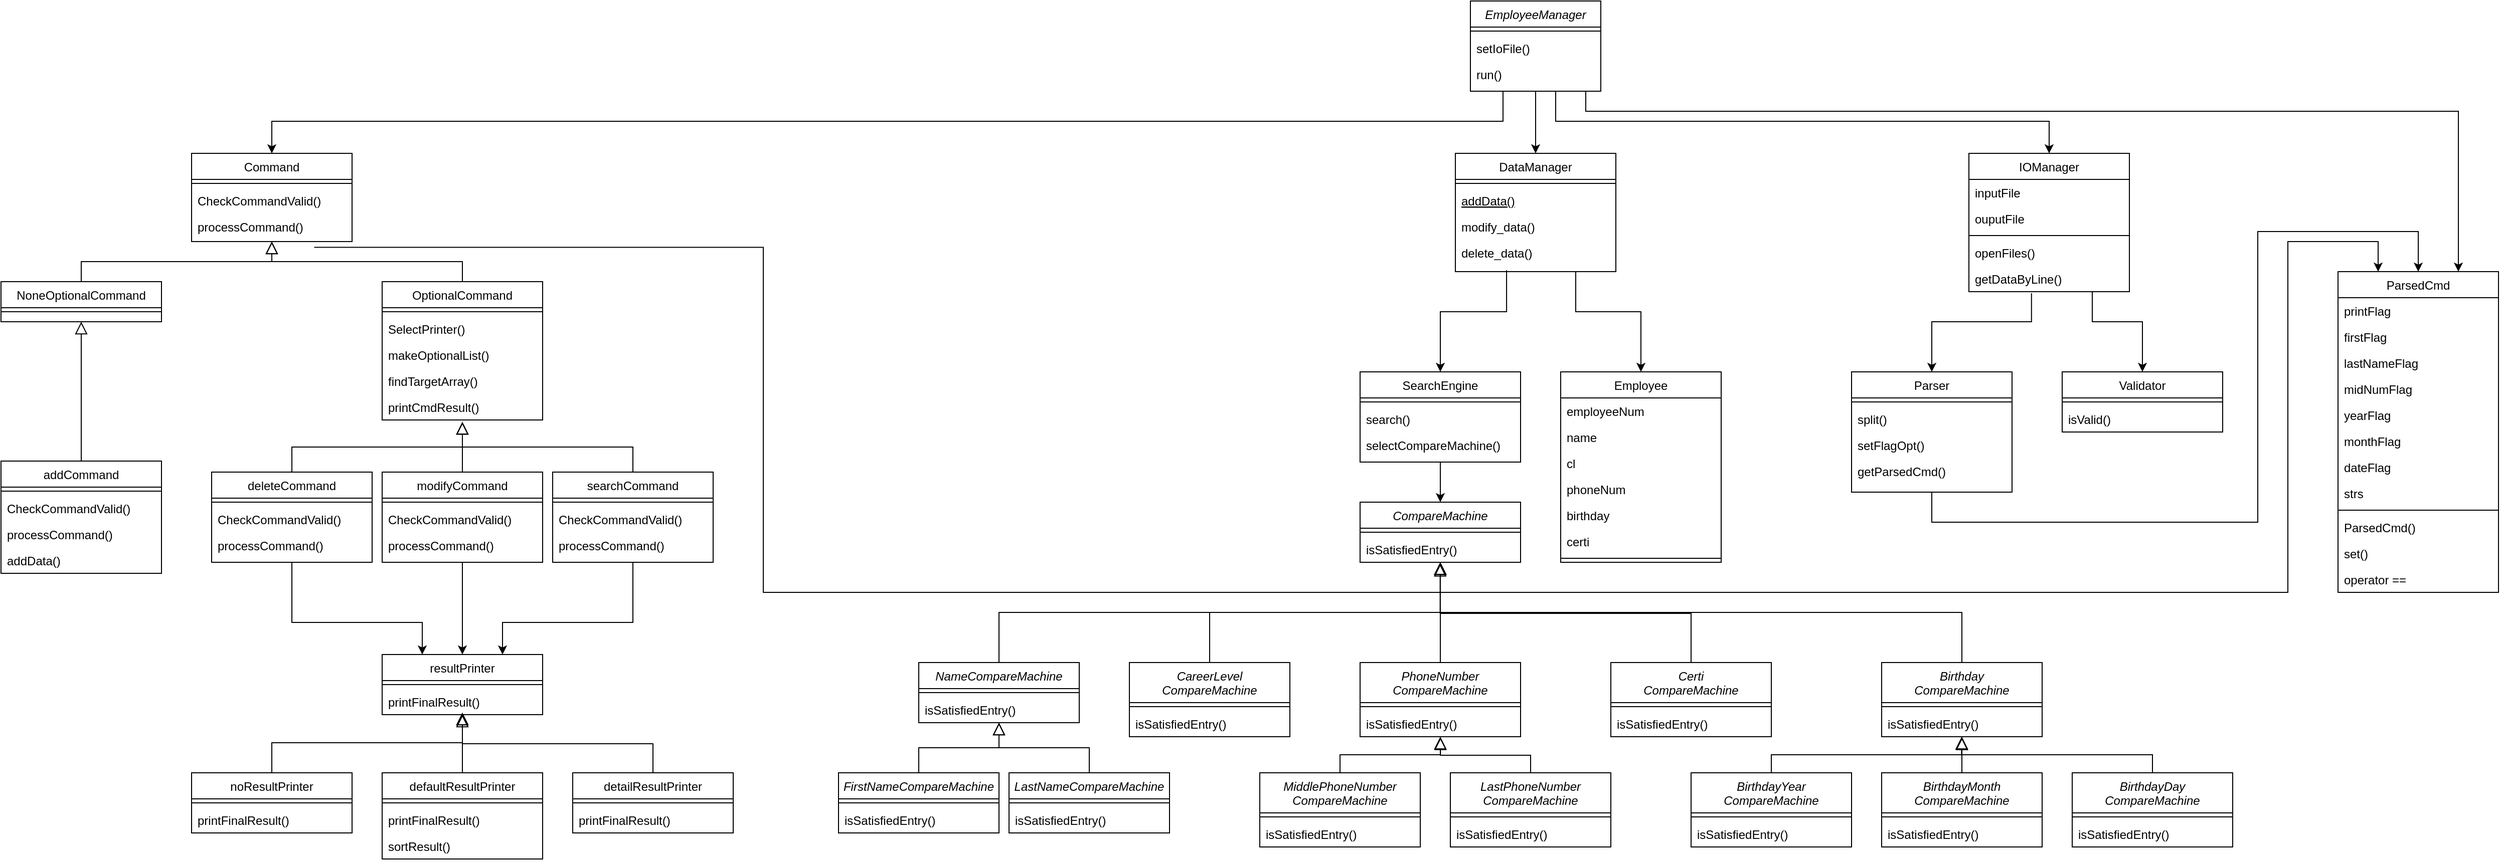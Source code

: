 <mxfile version="17.4.0" type="github">
  <diagram id="C5RBs43oDa-KdzZeNtuy" name="Page-1">
    <mxGraphModel dx="4507" dy="2742" grid="1" gridSize="10" guides="1" tooltips="1" connect="1" arrows="1" fold="1" page="1" pageScale="1" pageWidth="827" pageHeight="1169" math="0" shadow="0">
      <root>
        <mxCell id="WIyWlLk6GJQsqaUBKTNV-0" />
        <mxCell id="WIyWlLk6GJQsqaUBKTNV-1" parent="WIyWlLk6GJQsqaUBKTNV-0" />
        <mxCell id="zkfFHV4jXpPFQw0GAbJ--0" value="EmployeeManager" style="swimlane;fontStyle=2;align=center;verticalAlign=top;childLayout=stackLayout;horizontal=1;startSize=26;horizontalStack=0;resizeParent=1;resizeLast=0;collapsible=1;marginBottom=0;rounded=0;shadow=0;strokeWidth=1;" parent="WIyWlLk6GJQsqaUBKTNV-1" vertex="1">
          <mxGeometry x="255" y="-210" width="130" height="90" as="geometry">
            <mxRectangle x="230" y="140" width="160" height="26" as="alternateBounds" />
          </mxGeometry>
        </mxCell>
        <mxCell id="zkfFHV4jXpPFQw0GAbJ--4" value="" style="line;html=1;strokeWidth=1;align=left;verticalAlign=middle;spacingTop=-1;spacingLeft=3;spacingRight=3;rotatable=0;labelPosition=right;points=[];portConstraint=eastwest;" parent="zkfFHV4jXpPFQw0GAbJ--0" vertex="1">
          <mxGeometry y="26" width="130" height="8" as="geometry" />
        </mxCell>
        <mxCell id="zkfFHV4jXpPFQw0GAbJ--5" value="setIoFile()" style="text;align=left;verticalAlign=top;spacingLeft=4;spacingRight=4;overflow=hidden;rotatable=0;points=[[0,0.5],[1,0.5]];portConstraint=eastwest;" parent="zkfFHV4jXpPFQw0GAbJ--0" vertex="1">
          <mxGeometry y="34" width="130" height="26" as="geometry" />
        </mxCell>
        <mxCell id="3yXJA0AE29DVSf2g3AmS-8" value="run()" style="text;align=left;verticalAlign=top;spacingLeft=4;spacingRight=4;overflow=hidden;rotatable=0;points=[[0,0.5],[1,0.5]];portConstraint=eastwest;" parent="zkfFHV4jXpPFQw0GAbJ--0" vertex="1">
          <mxGeometry y="60" width="130" height="26" as="geometry" />
        </mxCell>
        <mxCell id="zkfFHV4jXpPFQw0GAbJ--6" value="Command" style="swimlane;fontStyle=0;align=center;verticalAlign=top;childLayout=stackLayout;horizontal=1;startSize=26;horizontalStack=0;resizeParent=1;resizeLast=0;collapsible=1;marginBottom=0;rounded=0;shadow=0;strokeWidth=1;" parent="WIyWlLk6GJQsqaUBKTNV-1" vertex="1">
          <mxGeometry x="-1020" y="-58" width="160" height="88" as="geometry">
            <mxRectangle x="130" y="380" width="160" height="26" as="alternateBounds" />
          </mxGeometry>
        </mxCell>
        <mxCell id="zkfFHV4jXpPFQw0GAbJ--9" value="" style="line;html=1;strokeWidth=1;align=left;verticalAlign=middle;spacingTop=-1;spacingLeft=3;spacingRight=3;rotatable=0;labelPosition=right;points=[];portConstraint=eastwest;" parent="zkfFHV4jXpPFQw0GAbJ--6" vertex="1">
          <mxGeometry y="26" width="160" height="8" as="geometry" />
        </mxCell>
        <mxCell id="zkfFHV4jXpPFQw0GAbJ--10" value="CheckCommandValid()" style="text;align=left;verticalAlign=top;spacingLeft=4;spacingRight=4;overflow=hidden;rotatable=0;points=[[0,0.5],[1,0.5]];portConstraint=eastwest;fontStyle=0" parent="zkfFHV4jXpPFQw0GAbJ--6" vertex="1">
          <mxGeometry y="34" width="160" height="26" as="geometry" />
        </mxCell>
        <mxCell id="zkfFHV4jXpPFQw0GAbJ--11" value="processCommand()" style="text;align=left;verticalAlign=top;spacingLeft=4;spacingRight=4;overflow=hidden;rotatable=0;points=[[0,0.5],[1,0.5]];portConstraint=eastwest;" parent="zkfFHV4jXpPFQw0GAbJ--6" vertex="1">
          <mxGeometry y="60" width="160" height="26" as="geometry" />
        </mxCell>
        <mxCell id="PLGEeOK_GL-T7CZXB95h-0" value="IOManager" style="swimlane;fontStyle=0;align=center;verticalAlign=top;childLayout=stackLayout;horizontal=1;startSize=26;horizontalStack=0;resizeParent=1;resizeLast=0;collapsible=1;marginBottom=0;rounded=0;shadow=0;strokeWidth=1;" parent="WIyWlLk6GJQsqaUBKTNV-1" vertex="1">
          <mxGeometry x="752" y="-58" width="160" height="138" as="geometry">
            <mxRectangle x="130" y="380" width="160" height="26" as="alternateBounds" />
          </mxGeometry>
        </mxCell>
        <mxCell id="PLGEeOK_GL-T7CZXB95h-1" value="inputFile" style="text;align=left;verticalAlign=top;spacingLeft=4;spacingRight=4;overflow=hidden;rotatable=0;points=[[0,0.5],[1,0.5]];portConstraint=eastwest;" parent="PLGEeOK_GL-T7CZXB95h-0" vertex="1">
          <mxGeometry y="26" width="160" height="26" as="geometry" />
        </mxCell>
        <mxCell id="PLGEeOK_GL-T7CZXB95h-2" value="ouputFile" style="text;align=left;verticalAlign=top;spacingLeft=4;spacingRight=4;overflow=hidden;rotatable=0;points=[[0,0.5],[1,0.5]];portConstraint=eastwest;rounded=0;shadow=0;html=0;" parent="PLGEeOK_GL-T7CZXB95h-0" vertex="1">
          <mxGeometry y="52" width="160" height="26" as="geometry" />
        </mxCell>
        <mxCell id="PLGEeOK_GL-T7CZXB95h-3" value="" style="line;html=1;strokeWidth=1;align=left;verticalAlign=middle;spacingTop=-1;spacingLeft=3;spacingRight=3;rotatable=0;labelPosition=right;points=[];portConstraint=eastwest;" parent="PLGEeOK_GL-T7CZXB95h-0" vertex="1">
          <mxGeometry y="78" width="160" height="8" as="geometry" />
        </mxCell>
        <mxCell id="PLGEeOK_GL-T7CZXB95h-4" value="openFiles()" style="text;align=left;verticalAlign=top;spacingLeft=4;spacingRight=4;overflow=hidden;rotatable=0;points=[[0,0.5],[1,0.5]];portConstraint=eastwest;fontStyle=0" parent="PLGEeOK_GL-T7CZXB95h-0" vertex="1">
          <mxGeometry y="86" width="160" height="26" as="geometry" />
        </mxCell>
        <mxCell id="PLGEeOK_GL-T7CZXB95h-5" value="getDataByLine()" style="text;align=left;verticalAlign=top;spacingLeft=4;spacingRight=4;overflow=hidden;rotatable=0;points=[[0,0.5],[1,0.5]];portConstraint=eastwest;" parent="PLGEeOK_GL-T7CZXB95h-0" vertex="1">
          <mxGeometry y="112" width="160" height="26" as="geometry" />
        </mxCell>
        <mxCell id="PLGEeOK_GL-T7CZXB95h-6" value="DataManager" style="swimlane;fontStyle=0;align=center;verticalAlign=top;childLayout=stackLayout;horizontal=1;startSize=26;horizontalStack=0;resizeParent=1;resizeLast=0;collapsible=1;marginBottom=0;rounded=0;shadow=0;strokeWidth=1;" parent="WIyWlLk6GJQsqaUBKTNV-1" vertex="1">
          <mxGeometry x="240" y="-58" width="160" height="118" as="geometry">
            <mxRectangle x="130" y="380" width="160" height="26" as="alternateBounds" />
          </mxGeometry>
        </mxCell>
        <mxCell id="PLGEeOK_GL-T7CZXB95h-9" value="" style="line;html=1;strokeWidth=1;align=left;verticalAlign=middle;spacingTop=-1;spacingLeft=3;spacingRight=3;rotatable=0;labelPosition=right;points=[];portConstraint=eastwest;" parent="PLGEeOK_GL-T7CZXB95h-6" vertex="1">
          <mxGeometry y="26" width="160" height="8" as="geometry" />
        </mxCell>
        <mxCell id="PLGEeOK_GL-T7CZXB95h-10" value="addData()" style="text;align=left;verticalAlign=top;spacingLeft=4;spacingRight=4;overflow=hidden;rotatable=0;points=[[0,0.5],[1,0.5]];portConstraint=eastwest;fontStyle=4" parent="PLGEeOK_GL-T7CZXB95h-6" vertex="1">
          <mxGeometry y="34" width="160" height="26" as="geometry" />
        </mxCell>
        <mxCell id="PLGEeOK_GL-T7CZXB95h-11" value="modify_data()" style="text;align=left;verticalAlign=top;spacingLeft=4;spacingRight=4;overflow=hidden;rotatable=0;points=[[0,0.5],[1,0.5]];portConstraint=eastwest;" parent="PLGEeOK_GL-T7CZXB95h-6" vertex="1">
          <mxGeometry y="60" width="160" height="26" as="geometry" />
        </mxCell>
        <mxCell id="PLGEeOK_GL-T7CZXB95h-89" value="delete_data()" style="text;align=left;verticalAlign=top;spacingLeft=4;spacingRight=4;overflow=hidden;rotatable=0;points=[[0,0.5],[1,0.5]];portConstraint=eastwest;" parent="PLGEeOK_GL-T7CZXB95h-6" vertex="1">
          <mxGeometry y="86" width="160" height="26" as="geometry" />
        </mxCell>
        <mxCell id="PLGEeOK_GL-T7CZXB95h-17" value="" style="endArrow=classic;endFill=1;shadow=0;strokeWidth=1;rounded=0;edgeStyle=elbowEdgeStyle;elbow=vertical;entryX=0.5;entryY=0;entryDx=0;entryDy=0;exitX=0.5;exitY=1;exitDx=0;exitDy=0;" parent="WIyWlLk6GJQsqaUBKTNV-1" source="zkfFHV4jXpPFQw0GAbJ--0" target="PLGEeOK_GL-T7CZXB95h-6" edge="1">
          <mxGeometry width="160" relative="1" as="geometry">
            <mxPoint x="325" y="-121" as="sourcePoint" />
            <mxPoint x="105" y="-48" as="targetPoint" />
            <Array as="points">
              <mxPoint x="310" y="-90" />
              <mxPoint x="335" y="-50" />
            </Array>
          </mxGeometry>
        </mxCell>
        <mxCell id="PLGEeOK_GL-T7CZXB95h-18" value="" style="endArrow=classic;endFill=1;shadow=0;strokeWidth=1;rounded=0;edgeStyle=elbowEdgeStyle;elbow=vertical;entryX=0.5;entryY=0;entryDx=0;entryDy=0;" parent="WIyWlLk6GJQsqaUBKTNV-1" target="PLGEeOK_GL-T7CZXB95h-0" edge="1">
          <mxGeometry width="160" relative="1" as="geometry">
            <mxPoint x="340" y="-120" as="sourcePoint" />
            <mxPoint x="105" y="-48" as="targetPoint" />
            <Array as="points">
              <mxPoint x="475" y="-90" />
              <mxPoint x="335" y="-50" />
            </Array>
          </mxGeometry>
        </mxCell>
        <mxCell id="PLGEeOK_GL-T7CZXB95h-19" value="SearchEngine" style="swimlane;fontStyle=0;align=center;verticalAlign=top;childLayout=stackLayout;horizontal=1;startSize=26;horizontalStack=0;resizeParent=1;resizeLast=0;collapsible=1;marginBottom=0;rounded=0;shadow=0;strokeWidth=1;" parent="WIyWlLk6GJQsqaUBKTNV-1" vertex="1">
          <mxGeometry x="145" y="160" width="160" height="90" as="geometry">
            <mxRectangle x="130" y="380" width="160" height="26" as="alternateBounds" />
          </mxGeometry>
        </mxCell>
        <mxCell id="PLGEeOK_GL-T7CZXB95h-22" value="" style="line;html=1;strokeWidth=1;align=left;verticalAlign=middle;spacingTop=-1;spacingLeft=3;spacingRight=3;rotatable=0;labelPosition=right;points=[];portConstraint=eastwest;" parent="PLGEeOK_GL-T7CZXB95h-19" vertex="1">
          <mxGeometry y="26" width="160" height="8" as="geometry" />
        </mxCell>
        <mxCell id="PLGEeOK_GL-T7CZXB95h-23" value="search()" style="text;align=left;verticalAlign=top;spacingLeft=4;spacingRight=4;overflow=hidden;rotatable=0;points=[[0,0.5],[1,0.5]];portConstraint=eastwest;fontStyle=0" parent="PLGEeOK_GL-T7CZXB95h-19" vertex="1">
          <mxGeometry y="34" width="160" height="26" as="geometry" />
        </mxCell>
        <mxCell id="PLGEeOK_GL-T7CZXB95h-24" value="selectCompareMachine()" style="text;align=left;verticalAlign=top;spacingLeft=4;spacingRight=4;overflow=hidden;rotatable=0;points=[[0,0.5],[1,0.5]];portConstraint=eastwest;" parent="PLGEeOK_GL-T7CZXB95h-19" vertex="1">
          <mxGeometry y="60" width="160" height="26" as="geometry" />
        </mxCell>
        <mxCell id="PLGEeOK_GL-T7CZXB95h-25" value="Employee" style="swimlane;fontStyle=0;align=center;verticalAlign=top;childLayout=stackLayout;horizontal=1;startSize=26;horizontalStack=0;resizeParent=1;resizeLast=0;collapsible=1;marginBottom=0;rounded=0;shadow=0;strokeWidth=1;" parent="WIyWlLk6GJQsqaUBKTNV-1" vertex="1">
          <mxGeometry x="345" y="160" width="160" height="190" as="geometry">
            <mxRectangle x="130" y="380" width="160" height="26" as="alternateBounds" />
          </mxGeometry>
        </mxCell>
        <mxCell id="PLGEeOK_GL-T7CZXB95h-26" value="employeeNum" style="text;align=left;verticalAlign=top;spacingLeft=4;spacingRight=4;overflow=hidden;rotatable=0;points=[[0,0.5],[1,0.5]];portConstraint=eastwest;" parent="PLGEeOK_GL-T7CZXB95h-25" vertex="1">
          <mxGeometry y="26" width="160" height="26" as="geometry" />
        </mxCell>
        <mxCell id="PLGEeOK_GL-T7CZXB95h-27" value="name" style="text;align=left;verticalAlign=top;spacingLeft=4;spacingRight=4;overflow=hidden;rotatable=0;points=[[0,0.5],[1,0.5]];portConstraint=eastwest;rounded=0;shadow=0;html=0;" parent="PLGEeOK_GL-T7CZXB95h-25" vertex="1">
          <mxGeometry y="52" width="160" height="26" as="geometry" />
        </mxCell>
        <mxCell id="PLGEeOK_GL-T7CZXB95h-145" value="cl" style="text;align=left;verticalAlign=top;spacingLeft=4;spacingRight=4;overflow=hidden;rotatable=0;points=[[0,0.5],[1,0.5]];portConstraint=eastwest;rounded=0;shadow=0;html=0;" parent="PLGEeOK_GL-T7CZXB95h-25" vertex="1">
          <mxGeometry y="78" width="160" height="26" as="geometry" />
        </mxCell>
        <mxCell id="PLGEeOK_GL-T7CZXB95h-146" value="phoneNum" style="text;align=left;verticalAlign=top;spacingLeft=4;spacingRight=4;overflow=hidden;rotatable=0;points=[[0,0.5],[1,0.5]];portConstraint=eastwest;rounded=0;shadow=0;html=0;" parent="PLGEeOK_GL-T7CZXB95h-25" vertex="1">
          <mxGeometry y="104" width="160" height="26" as="geometry" />
        </mxCell>
        <mxCell id="PLGEeOK_GL-T7CZXB95h-147" value="birthday" style="text;align=left;verticalAlign=top;spacingLeft=4;spacingRight=4;overflow=hidden;rotatable=0;points=[[0,0.5],[1,0.5]];portConstraint=eastwest;rounded=0;shadow=0;html=0;" parent="PLGEeOK_GL-T7CZXB95h-25" vertex="1">
          <mxGeometry y="130" width="160" height="26" as="geometry" />
        </mxCell>
        <mxCell id="PLGEeOK_GL-T7CZXB95h-148" value="certi" style="text;align=left;verticalAlign=top;spacingLeft=4;spacingRight=4;overflow=hidden;rotatable=0;points=[[0,0.5],[1,0.5]];portConstraint=eastwest;rounded=0;shadow=0;html=0;" parent="PLGEeOK_GL-T7CZXB95h-25" vertex="1">
          <mxGeometry y="156" width="160" height="26" as="geometry" />
        </mxCell>
        <mxCell id="PLGEeOK_GL-T7CZXB95h-28" value="" style="line;html=1;strokeWidth=1;align=left;verticalAlign=middle;spacingTop=-1;spacingLeft=3;spacingRight=3;rotatable=0;labelPosition=right;points=[];portConstraint=eastwest;" parent="PLGEeOK_GL-T7CZXB95h-25" vertex="1">
          <mxGeometry y="182" width="160" height="8" as="geometry" />
        </mxCell>
        <mxCell id="PLGEeOK_GL-T7CZXB95h-31" value="NoneOptionalCommand" style="swimlane;fontStyle=0;align=center;verticalAlign=top;childLayout=stackLayout;horizontal=1;startSize=26;horizontalStack=0;resizeParent=1;resizeLast=0;collapsible=1;marginBottom=0;rounded=0;shadow=0;strokeWidth=1;" parent="WIyWlLk6GJQsqaUBKTNV-1" vertex="1">
          <mxGeometry x="-1210" y="70" width="160" height="40" as="geometry">
            <mxRectangle x="130" y="380" width="160" height="26" as="alternateBounds" />
          </mxGeometry>
        </mxCell>
        <mxCell id="PLGEeOK_GL-T7CZXB95h-34" value="" style="line;html=1;strokeWidth=1;align=left;verticalAlign=middle;spacingTop=-1;spacingLeft=3;spacingRight=3;rotatable=0;labelPosition=right;points=[];portConstraint=eastwest;" parent="PLGEeOK_GL-T7CZXB95h-31" vertex="1">
          <mxGeometry y="26" width="160" height="8" as="geometry" />
        </mxCell>
        <mxCell id="PLGEeOK_GL-T7CZXB95h-37" value="OptionalCommand" style="swimlane;fontStyle=0;align=center;verticalAlign=top;childLayout=stackLayout;horizontal=1;startSize=26;horizontalStack=0;resizeParent=1;resizeLast=0;collapsible=1;marginBottom=0;rounded=0;shadow=0;strokeWidth=1;" parent="WIyWlLk6GJQsqaUBKTNV-1" vertex="1">
          <mxGeometry x="-830" y="70" width="160" height="138" as="geometry">
            <mxRectangle x="130" y="380" width="160" height="26" as="alternateBounds" />
          </mxGeometry>
        </mxCell>
        <mxCell id="PLGEeOK_GL-T7CZXB95h-40" value="" style="line;html=1;strokeWidth=1;align=left;verticalAlign=middle;spacingTop=-1;spacingLeft=3;spacingRight=3;rotatable=0;labelPosition=right;points=[];portConstraint=eastwest;" parent="PLGEeOK_GL-T7CZXB95h-37" vertex="1">
          <mxGeometry y="26" width="160" height="8" as="geometry" />
        </mxCell>
        <mxCell id="PLGEeOK_GL-T7CZXB95h-41" value="SelectPrinter()" style="text;align=left;verticalAlign=top;spacingLeft=4;spacingRight=4;overflow=hidden;rotatable=0;points=[[0,0.5],[1,0.5]];portConstraint=eastwest;fontStyle=0" parent="PLGEeOK_GL-T7CZXB95h-37" vertex="1">
          <mxGeometry y="34" width="160" height="26" as="geometry" />
        </mxCell>
        <mxCell id="PLGEeOK_GL-T7CZXB95h-42" value="makeOptionalList()" style="text;align=left;verticalAlign=top;spacingLeft=4;spacingRight=4;overflow=hidden;rotatable=0;points=[[0,0.5],[1,0.5]];portConstraint=eastwest;" parent="PLGEeOK_GL-T7CZXB95h-37" vertex="1">
          <mxGeometry y="60" width="160" height="26" as="geometry" />
        </mxCell>
        <mxCell id="PLGEeOK_GL-T7CZXB95h-45" value="findTargetArray()" style="text;align=left;verticalAlign=top;spacingLeft=4;spacingRight=4;overflow=hidden;rotatable=0;points=[[0,0.5],[1,0.5]];portConstraint=eastwest;" parent="PLGEeOK_GL-T7CZXB95h-37" vertex="1">
          <mxGeometry y="86" width="160" height="26" as="geometry" />
        </mxCell>
        <mxCell id="PLGEeOK_GL-T7CZXB95h-46" value="printCmdResult()" style="text;align=left;verticalAlign=top;spacingLeft=4;spacingRight=4;overflow=hidden;rotatable=0;points=[[0,0.5],[1,0.5]];portConstraint=eastwest;" parent="PLGEeOK_GL-T7CZXB95h-37" vertex="1">
          <mxGeometry y="112" width="160" height="26" as="geometry" />
        </mxCell>
        <mxCell id="PLGEeOK_GL-T7CZXB95h-47" value="" style="endArrow=block;endSize=10;endFill=0;shadow=0;strokeWidth=1;rounded=0;edgeStyle=elbowEdgeStyle;elbow=vertical;entryX=0.5;entryY=1;entryDx=0;entryDy=0;exitX=0.5;exitY=0;exitDx=0;exitDy=0;" parent="WIyWlLk6GJQsqaUBKTNV-1" source="PLGEeOK_GL-T7CZXB95h-31" target="zkfFHV4jXpPFQw0GAbJ--6" edge="1">
          <mxGeometry width="160" relative="1" as="geometry">
            <mxPoint x="-360" y="560" as="sourcePoint" />
            <mxPoint x="-340" y="350" as="targetPoint" />
          </mxGeometry>
        </mxCell>
        <mxCell id="PLGEeOK_GL-T7CZXB95h-48" value="" style="endArrow=block;endSize=10;endFill=0;shadow=0;strokeWidth=1;rounded=0;edgeStyle=elbowEdgeStyle;elbow=vertical;exitX=0.5;exitY=0;exitDx=0;exitDy=0;" parent="WIyWlLk6GJQsqaUBKTNV-1" source="PLGEeOK_GL-T7CZXB95h-37" edge="1">
          <mxGeometry width="160" relative="1" as="geometry">
            <mxPoint x="-1050" y="80" as="sourcePoint" />
            <mxPoint x="-940" y="30" as="targetPoint" />
          </mxGeometry>
        </mxCell>
        <mxCell id="PLGEeOK_GL-T7CZXB95h-55" value="addCommand" style="swimlane;fontStyle=0;align=center;verticalAlign=top;childLayout=stackLayout;horizontal=1;startSize=26;horizontalStack=0;resizeParent=1;resizeLast=0;collapsible=1;marginBottom=0;rounded=0;shadow=0;strokeWidth=1;" parent="WIyWlLk6GJQsqaUBKTNV-1" vertex="1">
          <mxGeometry x="-1210" y="249" width="160" height="112" as="geometry">
            <mxRectangle x="130" y="380" width="160" height="26" as="alternateBounds" />
          </mxGeometry>
        </mxCell>
        <mxCell id="PLGEeOK_GL-T7CZXB95h-58" value="" style="line;html=1;strokeWidth=1;align=left;verticalAlign=middle;spacingTop=-1;spacingLeft=3;spacingRight=3;rotatable=0;labelPosition=right;points=[];portConstraint=eastwest;" parent="PLGEeOK_GL-T7CZXB95h-55" vertex="1">
          <mxGeometry y="26" width="160" height="8" as="geometry" />
        </mxCell>
        <mxCell id="PLGEeOK_GL-T7CZXB95h-68" value="CheckCommandValid()" style="text;align=left;verticalAlign=top;spacingLeft=4;spacingRight=4;overflow=hidden;rotatable=0;points=[[0,0.5],[1,0.5]];portConstraint=eastwest;" parent="PLGEeOK_GL-T7CZXB95h-55" vertex="1">
          <mxGeometry y="34" width="160" height="26" as="geometry" />
        </mxCell>
        <mxCell id="PLGEeOK_GL-T7CZXB95h-69" value="processCommand()" style="text;align=left;verticalAlign=top;spacingLeft=4;spacingRight=4;overflow=hidden;rotatable=0;points=[[0,0.5],[1,0.5]];portConstraint=eastwest;" parent="PLGEeOK_GL-T7CZXB95h-55" vertex="1">
          <mxGeometry y="60" width="160" height="26" as="geometry" />
        </mxCell>
        <mxCell id="PLGEeOK_GL-T7CZXB95h-59" value="addData()" style="text;align=left;verticalAlign=top;spacingLeft=4;spacingRight=4;overflow=hidden;rotatable=0;points=[[0,0.5],[1,0.5]];portConstraint=eastwest;fontStyle=0" parent="PLGEeOK_GL-T7CZXB95h-55" vertex="1">
          <mxGeometry y="86" width="160" height="26" as="geometry" />
        </mxCell>
        <mxCell id="PLGEeOK_GL-T7CZXB95h-61" value="deleteCommand" style="swimlane;fontStyle=0;align=center;verticalAlign=top;childLayout=stackLayout;horizontal=1;startSize=26;horizontalStack=0;resizeParent=1;resizeLast=0;collapsible=1;marginBottom=0;rounded=0;shadow=0;strokeWidth=1;" parent="WIyWlLk6GJQsqaUBKTNV-1" vertex="1">
          <mxGeometry x="-1000" y="260" width="160" height="90" as="geometry">
            <mxRectangle x="130" y="380" width="160" height="26" as="alternateBounds" />
          </mxGeometry>
        </mxCell>
        <mxCell id="PLGEeOK_GL-T7CZXB95h-64" value="" style="line;html=1;strokeWidth=1;align=left;verticalAlign=middle;spacingTop=-1;spacingLeft=3;spacingRight=3;rotatable=0;labelPosition=right;points=[];portConstraint=eastwest;" parent="PLGEeOK_GL-T7CZXB95h-61" vertex="1">
          <mxGeometry y="26" width="160" height="8" as="geometry" />
        </mxCell>
        <mxCell id="PLGEeOK_GL-T7CZXB95h-66" value="CheckCommandValid()" style="text;align=left;verticalAlign=top;spacingLeft=4;spacingRight=4;overflow=hidden;rotatable=0;points=[[0,0.5],[1,0.5]];portConstraint=eastwest;" parent="PLGEeOK_GL-T7CZXB95h-61" vertex="1">
          <mxGeometry y="34" width="160" height="26" as="geometry" />
        </mxCell>
        <mxCell id="PLGEeOK_GL-T7CZXB95h-67" value="processCommand()" style="text;align=left;verticalAlign=top;spacingLeft=4;spacingRight=4;overflow=hidden;rotatable=0;points=[[0,0.5],[1,0.5]];portConstraint=eastwest;" parent="PLGEeOK_GL-T7CZXB95h-61" vertex="1">
          <mxGeometry y="60" width="160" height="26" as="geometry" />
        </mxCell>
        <mxCell id="PLGEeOK_GL-T7CZXB95h-70" value="modifyCommand" style="swimlane;fontStyle=0;align=center;verticalAlign=top;childLayout=stackLayout;horizontal=1;startSize=26;horizontalStack=0;resizeParent=1;resizeLast=0;collapsible=1;marginBottom=0;rounded=0;shadow=0;strokeWidth=1;" parent="WIyWlLk6GJQsqaUBKTNV-1" vertex="1">
          <mxGeometry x="-830" y="260" width="160" height="90" as="geometry">
            <mxRectangle x="130" y="380" width="160" height="26" as="alternateBounds" />
          </mxGeometry>
        </mxCell>
        <mxCell id="PLGEeOK_GL-T7CZXB95h-71" value="" style="line;html=1;strokeWidth=1;align=left;verticalAlign=middle;spacingTop=-1;spacingLeft=3;spacingRight=3;rotatable=0;labelPosition=right;points=[];portConstraint=eastwest;" parent="PLGEeOK_GL-T7CZXB95h-70" vertex="1">
          <mxGeometry y="26" width="160" height="8" as="geometry" />
        </mxCell>
        <mxCell id="PLGEeOK_GL-T7CZXB95h-72" value="CheckCommandValid()" style="text;align=left;verticalAlign=top;spacingLeft=4;spacingRight=4;overflow=hidden;rotatable=0;points=[[0,0.5],[1,0.5]];portConstraint=eastwest;" parent="PLGEeOK_GL-T7CZXB95h-70" vertex="1">
          <mxGeometry y="34" width="160" height="26" as="geometry" />
        </mxCell>
        <mxCell id="PLGEeOK_GL-T7CZXB95h-73" value="processCommand()" style="text;align=left;verticalAlign=top;spacingLeft=4;spacingRight=4;overflow=hidden;rotatable=0;points=[[0,0.5],[1,0.5]];portConstraint=eastwest;" parent="PLGEeOK_GL-T7CZXB95h-70" vertex="1">
          <mxGeometry y="60" width="160" height="26" as="geometry" />
        </mxCell>
        <mxCell id="PLGEeOK_GL-T7CZXB95h-74" value="searchCommand" style="swimlane;fontStyle=0;align=center;verticalAlign=top;childLayout=stackLayout;horizontal=1;startSize=26;horizontalStack=0;resizeParent=1;resizeLast=0;collapsible=1;marginBottom=0;rounded=0;shadow=0;strokeWidth=1;" parent="WIyWlLk6GJQsqaUBKTNV-1" vertex="1">
          <mxGeometry x="-660" y="260" width="160" height="90" as="geometry">
            <mxRectangle x="130" y="380" width="160" height="26" as="alternateBounds" />
          </mxGeometry>
        </mxCell>
        <mxCell id="PLGEeOK_GL-T7CZXB95h-75" value="" style="line;html=1;strokeWidth=1;align=left;verticalAlign=middle;spacingTop=-1;spacingLeft=3;spacingRight=3;rotatable=0;labelPosition=right;points=[];portConstraint=eastwest;" parent="PLGEeOK_GL-T7CZXB95h-74" vertex="1">
          <mxGeometry y="26" width="160" height="8" as="geometry" />
        </mxCell>
        <mxCell id="PLGEeOK_GL-T7CZXB95h-76" value="CheckCommandValid()" style="text;align=left;verticalAlign=top;spacingLeft=4;spacingRight=4;overflow=hidden;rotatable=0;points=[[0,0.5],[1,0.5]];portConstraint=eastwest;" parent="PLGEeOK_GL-T7CZXB95h-74" vertex="1">
          <mxGeometry y="34" width="160" height="26" as="geometry" />
        </mxCell>
        <mxCell id="PLGEeOK_GL-T7CZXB95h-77" value="processCommand()" style="text;align=left;verticalAlign=top;spacingLeft=4;spacingRight=4;overflow=hidden;rotatable=0;points=[[0,0.5],[1,0.5]];portConstraint=eastwest;" parent="PLGEeOK_GL-T7CZXB95h-74" vertex="1">
          <mxGeometry y="60" width="160" height="26" as="geometry" />
        </mxCell>
        <mxCell id="PLGEeOK_GL-T7CZXB95h-78" value="" style="endArrow=block;endSize=10;endFill=0;shadow=0;strokeWidth=1;rounded=0;edgeStyle=elbowEdgeStyle;elbow=vertical;exitX=0.5;exitY=0;exitDx=0;exitDy=0;" parent="WIyWlLk6GJQsqaUBKTNV-1" source="PLGEeOK_GL-T7CZXB95h-74" edge="1">
          <mxGeometry width="160" relative="1" as="geometry">
            <mxPoint x="-740" y="80" as="sourcePoint" />
            <mxPoint x="-750" y="210" as="targetPoint" />
          </mxGeometry>
        </mxCell>
        <mxCell id="PLGEeOK_GL-T7CZXB95h-79" value="" style="endArrow=block;endSize=10;endFill=0;shadow=0;strokeWidth=1;rounded=0;edgeStyle=elbowEdgeStyle;elbow=vertical;exitX=0.5;exitY=0;exitDx=0;exitDy=0;" parent="WIyWlLk6GJQsqaUBKTNV-1" source="PLGEeOK_GL-T7CZXB95h-70" edge="1">
          <mxGeometry width="160" relative="1" as="geometry">
            <mxPoint x="-570" y="270" as="sourcePoint" />
            <mxPoint x="-750" y="210" as="targetPoint" />
          </mxGeometry>
        </mxCell>
        <mxCell id="PLGEeOK_GL-T7CZXB95h-80" value="" style="endArrow=block;endSize=10;endFill=0;shadow=0;strokeWidth=1;rounded=0;edgeStyle=elbowEdgeStyle;elbow=vertical;exitX=0.5;exitY=0;exitDx=0;exitDy=0;" parent="WIyWlLk6GJQsqaUBKTNV-1" source="PLGEeOK_GL-T7CZXB95h-61" edge="1">
          <mxGeometry width="160" relative="1" as="geometry">
            <mxPoint x="-830" y="250" as="sourcePoint" />
            <mxPoint x="-750" y="210" as="targetPoint" />
          </mxGeometry>
        </mxCell>
        <mxCell id="PLGEeOK_GL-T7CZXB95h-81" value="" style="endArrow=block;endSize=10;endFill=0;shadow=0;strokeWidth=1;rounded=0;edgeStyle=elbowEdgeStyle;elbow=vertical;exitX=0.5;exitY=0;exitDx=0;exitDy=0;entryX=0.5;entryY=1;entryDx=0;entryDy=0;" parent="WIyWlLk6GJQsqaUBKTNV-1" source="PLGEeOK_GL-T7CZXB95h-55" target="PLGEeOK_GL-T7CZXB95h-31" edge="1">
          <mxGeometry width="160" relative="1" as="geometry">
            <mxPoint x="-910" y="270" as="sourcePoint" />
            <mxPoint x="-740" y="220" as="targetPoint" />
          </mxGeometry>
        </mxCell>
        <mxCell id="PLGEeOK_GL-T7CZXB95h-82" value="CompareMachine" style="swimlane;fontStyle=2;align=center;verticalAlign=top;childLayout=stackLayout;horizontal=1;startSize=26;horizontalStack=0;resizeParent=1;resizeLast=0;collapsible=1;marginBottom=0;rounded=0;shadow=0;strokeWidth=1;" parent="WIyWlLk6GJQsqaUBKTNV-1" vertex="1">
          <mxGeometry x="145" y="290" width="160" height="60" as="geometry">
            <mxRectangle x="230" y="140" width="160" height="26" as="alternateBounds" />
          </mxGeometry>
        </mxCell>
        <mxCell id="PLGEeOK_GL-T7CZXB95h-86" value="" style="line;html=1;strokeWidth=1;align=left;verticalAlign=middle;spacingTop=-1;spacingLeft=3;spacingRight=3;rotatable=0;labelPosition=right;points=[];portConstraint=eastwest;" parent="PLGEeOK_GL-T7CZXB95h-82" vertex="1">
          <mxGeometry y="26" width="160" height="8" as="geometry" />
        </mxCell>
        <mxCell id="PLGEeOK_GL-T7CZXB95h-87" value="isSatisfiedEntry()" style="text;align=left;verticalAlign=top;spacingLeft=4;spacingRight=4;overflow=hidden;rotatable=0;points=[[0,0.5],[1,0.5]];portConstraint=eastwest;" parent="PLGEeOK_GL-T7CZXB95h-82" vertex="1">
          <mxGeometry y="34" width="160" height="26" as="geometry" />
        </mxCell>
        <mxCell id="PLGEeOK_GL-T7CZXB95h-88" value="" style="endArrow=classic;endFill=1;shadow=0;strokeWidth=1;rounded=0;edgeStyle=elbowEdgeStyle;elbow=vertical;exitX=0.5;exitY=1;exitDx=0;exitDy=0;entryX=0.5;entryY=0;entryDx=0;entryDy=0;" parent="WIyWlLk6GJQsqaUBKTNV-1" source="PLGEeOK_GL-T7CZXB95h-19" target="PLGEeOK_GL-T7CZXB95h-82" edge="1">
          <mxGeometry width="160" relative="1" as="geometry">
            <mxPoint x="355" y="-81" as="sourcePoint" />
            <mxPoint x="335" y="420" as="targetPoint" />
            <Array as="points">
              <mxPoint x="235" y="270" />
            </Array>
          </mxGeometry>
        </mxCell>
        <mxCell id="PLGEeOK_GL-T7CZXB95h-90" value="NameCompareMachine" style="swimlane;fontStyle=2;align=center;verticalAlign=top;childLayout=stackLayout;horizontal=1;startSize=26;horizontalStack=0;resizeParent=1;resizeLast=0;collapsible=1;marginBottom=0;rounded=0;shadow=0;strokeWidth=1;" parent="WIyWlLk6GJQsqaUBKTNV-1" vertex="1">
          <mxGeometry x="-295" y="450" width="160" height="60" as="geometry">
            <mxRectangle x="230" y="140" width="160" height="26" as="alternateBounds" />
          </mxGeometry>
        </mxCell>
        <mxCell id="PLGEeOK_GL-T7CZXB95h-91" value="" style="line;html=1;strokeWidth=1;align=left;verticalAlign=middle;spacingTop=-1;spacingLeft=3;spacingRight=3;rotatable=0;labelPosition=right;points=[];portConstraint=eastwest;" parent="PLGEeOK_GL-T7CZXB95h-90" vertex="1">
          <mxGeometry y="26" width="160" height="8" as="geometry" />
        </mxCell>
        <mxCell id="PLGEeOK_GL-T7CZXB95h-92" value="isSatisfiedEntry()" style="text;align=left;verticalAlign=top;spacingLeft=4;spacingRight=4;overflow=hidden;rotatable=0;points=[[0,0.5],[1,0.5]];portConstraint=eastwest;" parent="PLGEeOK_GL-T7CZXB95h-90" vertex="1">
          <mxGeometry y="34" width="160" height="26" as="geometry" />
        </mxCell>
        <mxCell id="PLGEeOK_GL-T7CZXB95h-93" value="FirstNameCompareMachine" style="swimlane;fontStyle=2;align=center;verticalAlign=top;childLayout=stackLayout;horizontal=1;startSize=26;horizontalStack=0;resizeParent=1;resizeLast=0;collapsible=1;marginBottom=0;rounded=0;shadow=0;strokeWidth=1;" parent="WIyWlLk6GJQsqaUBKTNV-1" vertex="1">
          <mxGeometry x="-375" y="560" width="160" height="60" as="geometry">
            <mxRectangle x="230" y="140" width="160" height="26" as="alternateBounds" />
          </mxGeometry>
        </mxCell>
        <mxCell id="PLGEeOK_GL-T7CZXB95h-94" value="" style="line;html=1;strokeWidth=1;align=left;verticalAlign=middle;spacingTop=-1;spacingLeft=3;spacingRight=3;rotatable=0;labelPosition=right;points=[];portConstraint=eastwest;" parent="PLGEeOK_GL-T7CZXB95h-93" vertex="1">
          <mxGeometry y="26" width="160" height="8" as="geometry" />
        </mxCell>
        <mxCell id="PLGEeOK_GL-T7CZXB95h-95" value="isSatisfiedEntry()" style="text;align=left;verticalAlign=top;spacingLeft=4;spacingRight=4;overflow=hidden;rotatable=0;points=[[0,0.5],[1,0.5]];portConstraint=eastwest;" parent="PLGEeOK_GL-T7CZXB95h-93" vertex="1">
          <mxGeometry y="34" width="160" height="26" as="geometry" />
        </mxCell>
        <mxCell id="PLGEeOK_GL-T7CZXB95h-96" value="LastNameCompareMachine" style="swimlane;fontStyle=2;align=center;verticalAlign=top;childLayout=stackLayout;horizontal=1;startSize=26;horizontalStack=0;resizeParent=1;resizeLast=0;collapsible=1;marginBottom=0;rounded=0;shadow=0;strokeWidth=1;" parent="WIyWlLk6GJQsqaUBKTNV-1" vertex="1">
          <mxGeometry x="-205" y="560" width="160" height="60" as="geometry">
            <mxRectangle x="230" y="140" width="160" height="26" as="alternateBounds" />
          </mxGeometry>
        </mxCell>
        <mxCell id="PLGEeOK_GL-T7CZXB95h-97" value="" style="line;html=1;strokeWidth=1;align=left;verticalAlign=middle;spacingTop=-1;spacingLeft=3;spacingRight=3;rotatable=0;labelPosition=right;points=[];portConstraint=eastwest;" parent="PLGEeOK_GL-T7CZXB95h-96" vertex="1">
          <mxGeometry y="26" width="160" height="8" as="geometry" />
        </mxCell>
        <mxCell id="PLGEeOK_GL-T7CZXB95h-98" value="isSatisfiedEntry()" style="text;align=left;verticalAlign=top;spacingLeft=4;spacingRight=4;overflow=hidden;rotatable=0;points=[[0,0.5],[1,0.5]];portConstraint=eastwest;" parent="PLGEeOK_GL-T7CZXB95h-96" vertex="1">
          <mxGeometry y="34" width="160" height="26" as="geometry" />
        </mxCell>
        <mxCell id="PLGEeOK_GL-T7CZXB95h-99" value="" style="endArrow=block;endSize=10;endFill=0;shadow=0;strokeWidth=1;rounded=0;edgeStyle=elbowEdgeStyle;elbow=vertical;exitX=0.5;exitY=0;exitDx=0;exitDy=0;" parent="WIyWlLk6GJQsqaUBKTNV-1" source="PLGEeOK_GL-T7CZXB95h-93" target="PLGEeOK_GL-T7CZXB95h-92" edge="1">
          <mxGeometry width="160" relative="1" as="geometry">
            <mxPoint x="438" y="700" as="sourcePoint" />
            <mxPoint x="248" y="500" as="targetPoint" />
          </mxGeometry>
        </mxCell>
        <mxCell id="PLGEeOK_GL-T7CZXB95h-100" value="" style="endArrow=block;endSize=10;endFill=0;shadow=0;strokeWidth=1;rounded=0;edgeStyle=elbowEdgeStyle;elbow=vertical;exitX=0.5;exitY=0;exitDx=0;exitDy=0;" parent="WIyWlLk6GJQsqaUBKTNV-1" source="PLGEeOK_GL-T7CZXB95h-96" edge="1">
          <mxGeometry width="160" relative="1" as="geometry">
            <mxPoint x="-375" y="570" as="sourcePoint" />
            <mxPoint x="-215" y="510" as="targetPoint" />
          </mxGeometry>
        </mxCell>
        <mxCell id="PLGEeOK_GL-T7CZXB95h-107" value="MiddlePhoneNumber&#xa;CompareMachine" style="swimlane;fontStyle=2;align=center;verticalAlign=top;childLayout=stackLayout;horizontal=1;startSize=40;horizontalStack=0;resizeParent=1;resizeLast=0;collapsible=1;marginBottom=0;rounded=0;shadow=0;strokeWidth=1;" parent="WIyWlLk6GJQsqaUBKTNV-1" vertex="1">
          <mxGeometry x="45" y="560" width="160" height="74" as="geometry">
            <mxRectangle x="230" y="140" width="160" height="26" as="alternateBounds" />
          </mxGeometry>
        </mxCell>
        <mxCell id="PLGEeOK_GL-T7CZXB95h-108" value="" style="line;html=1;strokeWidth=1;align=left;verticalAlign=middle;spacingTop=-1;spacingLeft=3;spacingRight=3;rotatable=0;labelPosition=right;points=[];portConstraint=eastwest;" parent="PLGEeOK_GL-T7CZXB95h-107" vertex="1">
          <mxGeometry y="40" width="160" height="8" as="geometry" />
        </mxCell>
        <mxCell id="PLGEeOK_GL-T7CZXB95h-109" value="isSatisfiedEntry()" style="text;align=left;verticalAlign=top;spacingLeft=4;spacingRight=4;overflow=hidden;rotatable=0;points=[[0,0.5],[1,0.5]];portConstraint=eastwest;" parent="PLGEeOK_GL-T7CZXB95h-107" vertex="1">
          <mxGeometry y="48" width="160" height="26" as="geometry" />
        </mxCell>
        <mxCell id="PLGEeOK_GL-T7CZXB95h-110" value="CareerLevel&#xa;CompareMachine" style="swimlane;fontStyle=2;align=center;verticalAlign=top;childLayout=stackLayout;horizontal=1;startSize=40;horizontalStack=0;resizeParent=1;resizeLast=0;collapsible=1;marginBottom=0;rounded=0;shadow=0;strokeWidth=1;" parent="WIyWlLk6GJQsqaUBKTNV-1" vertex="1">
          <mxGeometry x="-85" y="450" width="160" height="74" as="geometry">
            <mxRectangle x="230" y="140" width="160" height="26" as="alternateBounds" />
          </mxGeometry>
        </mxCell>
        <mxCell id="PLGEeOK_GL-T7CZXB95h-111" value="" style="line;html=1;strokeWidth=1;align=left;verticalAlign=middle;spacingTop=-1;spacingLeft=3;spacingRight=3;rotatable=0;labelPosition=right;points=[];portConstraint=eastwest;" parent="PLGEeOK_GL-T7CZXB95h-110" vertex="1">
          <mxGeometry y="40" width="160" height="8" as="geometry" />
        </mxCell>
        <mxCell id="PLGEeOK_GL-T7CZXB95h-112" value="isSatisfiedEntry()" style="text;align=left;verticalAlign=top;spacingLeft=4;spacingRight=4;overflow=hidden;rotatable=0;points=[[0,0.5],[1,0.5]];portConstraint=eastwest;" parent="PLGEeOK_GL-T7CZXB95h-110" vertex="1">
          <mxGeometry y="48" width="160" height="26" as="geometry" />
        </mxCell>
        <mxCell id="PLGEeOK_GL-T7CZXB95h-113" value="PhoneNumber&#xa;CompareMachine" style="swimlane;fontStyle=2;align=center;verticalAlign=top;childLayout=stackLayout;horizontal=1;startSize=40;horizontalStack=0;resizeParent=1;resizeLast=0;collapsible=1;marginBottom=0;rounded=0;shadow=0;strokeWidth=1;" parent="WIyWlLk6GJQsqaUBKTNV-1" vertex="1">
          <mxGeometry x="145" y="450" width="160" height="74" as="geometry">
            <mxRectangle x="230" y="140" width="160" height="26" as="alternateBounds" />
          </mxGeometry>
        </mxCell>
        <mxCell id="PLGEeOK_GL-T7CZXB95h-114" value="" style="line;html=1;strokeWidth=1;align=left;verticalAlign=middle;spacingTop=-1;spacingLeft=3;spacingRight=3;rotatable=0;labelPosition=right;points=[];portConstraint=eastwest;" parent="PLGEeOK_GL-T7CZXB95h-113" vertex="1">
          <mxGeometry y="40" width="160" height="8" as="geometry" />
        </mxCell>
        <mxCell id="PLGEeOK_GL-T7CZXB95h-115" value="isSatisfiedEntry()" style="text;align=left;verticalAlign=top;spacingLeft=4;spacingRight=4;overflow=hidden;rotatable=0;points=[[0,0.5],[1,0.5]];portConstraint=eastwest;" parent="PLGEeOK_GL-T7CZXB95h-113" vertex="1">
          <mxGeometry y="48" width="160" height="26" as="geometry" />
        </mxCell>
        <mxCell id="PLGEeOK_GL-T7CZXB95h-116" value="LastPhoneNumber&#xa;CompareMachine" style="swimlane;fontStyle=2;align=center;verticalAlign=top;childLayout=stackLayout;horizontal=1;startSize=40;horizontalStack=0;resizeParent=1;resizeLast=0;collapsible=1;marginBottom=0;rounded=0;shadow=0;strokeWidth=1;" parent="WIyWlLk6GJQsqaUBKTNV-1" vertex="1">
          <mxGeometry x="235" y="560" width="160" height="74" as="geometry">
            <mxRectangle x="230" y="140" width="160" height="26" as="alternateBounds" />
          </mxGeometry>
        </mxCell>
        <mxCell id="PLGEeOK_GL-T7CZXB95h-117" value="" style="line;html=1;strokeWidth=1;align=left;verticalAlign=middle;spacingTop=-1;spacingLeft=3;spacingRight=3;rotatable=0;labelPosition=right;points=[];portConstraint=eastwest;" parent="PLGEeOK_GL-T7CZXB95h-116" vertex="1">
          <mxGeometry y="40" width="160" height="8" as="geometry" />
        </mxCell>
        <mxCell id="PLGEeOK_GL-T7CZXB95h-118" value="isSatisfiedEntry()" style="text;align=left;verticalAlign=top;spacingLeft=4;spacingRight=4;overflow=hidden;rotatable=0;points=[[0,0.5],[1,0.5]];portConstraint=eastwest;" parent="PLGEeOK_GL-T7CZXB95h-116" vertex="1">
          <mxGeometry y="48" width="160" height="26" as="geometry" />
        </mxCell>
        <mxCell id="PLGEeOK_GL-T7CZXB95h-119" value="" style="endArrow=block;endSize=10;endFill=0;shadow=0;strokeWidth=1;rounded=0;edgeStyle=elbowEdgeStyle;elbow=vertical;exitX=0.5;exitY=0;exitDx=0;exitDy=0;" parent="WIyWlLk6GJQsqaUBKTNV-1" source="PLGEeOK_GL-T7CZXB95h-107" target="PLGEeOK_GL-T7CZXB95h-115" edge="1">
          <mxGeometry width="160" relative="1" as="geometry">
            <mxPoint x="-385" y="570" as="sourcePoint" />
            <mxPoint x="-215" y="520" as="targetPoint" />
          </mxGeometry>
        </mxCell>
        <mxCell id="PLGEeOK_GL-T7CZXB95h-120" value="" style="endArrow=block;endSize=10;endFill=0;shadow=0;strokeWidth=1;rounded=0;edgeStyle=elbowEdgeStyle;elbow=vertical;exitX=0.5;exitY=0;exitDx=0;exitDy=0;entryX=0.501;entryY=1.03;entryDx=0;entryDy=0;entryPerimeter=0;" parent="WIyWlLk6GJQsqaUBKTNV-1" source="PLGEeOK_GL-T7CZXB95h-116" target="PLGEeOK_GL-T7CZXB95h-115" edge="1">
          <mxGeometry width="160" relative="1" as="geometry">
            <mxPoint x="135" y="570" as="sourcePoint" />
            <mxPoint x="225" y="520" as="targetPoint" />
            <Array as="points" />
          </mxGeometry>
        </mxCell>
        <mxCell id="PLGEeOK_GL-T7CZXB95h-121" value="BirthdayYear&#xa;CompareMachine" style="swimlane;fontStyle=2;align=center;verticalAlign=top;childLayout=stackLayout;horizontal=1;startSize=40;horizontalStack=0;resizeParent=1;resizeLast=0;collapsible=1;marginBottom=0;rounded=0;shadow=0;strokeWidth=1;" parent="WIyWlLk6GJQsqaUBKTNV-1" vertex="1">
          <mxGeometry x="475" y="560" width="160" height="74" as="geometry">
            <mxRectangle x="230" y="140" width="160" height="26" as="alternateBounds" />
          </mxGeometry>
        </mxCell>
        <mxCell id="PLGEeOK_GL-T7CZXB95h-122" value="" style="line;html=1;strokeWidth=1;align=left;verticalAlign=middle;spacingTop=-1;spacingLeft=3;spacingRight=3;rotatable=0;labelPosition=right;points=[];portConstraint=eastwest;" parent="PLGEeOK_GL-T7CZXB95h-121" vertex="1">
          <mxGeometry y="40" width="160" height="8" as="geometry" />
        </mxCell>
        <mxCell id="PLGEeOK_GL-T7CZXB95h-123" value="isSatisfiedEntry()" style="text;align=left;verticalAlign=top;spacingLeft=4;spacingRight=4;overflow=hidden;rotatable=0;points=[[0,0.5],[1,0.5]];portConstraint=eastwest;" parent="PLGEeOK_GL-T7CZXB95h-121" vertex="1">
          <mxGeometry y="48" width="160" height="26" as="geometry" />
        </mxCell>
        <mxCell id="PLGEeOK_GL-T7CZXB95h-124" value="Birthday&#xa;CompareMachine" style="swimlane;fontStyle=2;align=center;verticalAlign=top;childLayout=stackLayout;horizontal=1;startSize=40;horizontalStack=0;resizeParent=1;resizeLast=0;collapsible=1;marginBottom=0;rounded=0;shadow=0;strokeWidth=1;" parent="WIyWlLk6GJQsqaUBKTNV-1" vertex="1">
          <mxGeometry x="665" y="450" width="160" height="74" as="geometry">
            <mxRectangle x="230" y="140" width="160" height="26" as="alternateBounds" />
          </mxGeometry>
        </mxCell>
        <mxCell id="PLGEeOK_GL-T7CZXB95h-125" value="" style="line;html=1;strokeWidth=1;align=left;verticalAlign=middle;spacingTop=-1;spacingLeft=3;spacingRight=3;rotatable=0;labelPosition=right;points=[];portConstraint=eastwest;" parent="PLGEeOK_GL-T7CZXB95h-124" vertex="1">
          <mxGeometry y="40" width="160" height="8" as="geometry" />
        </mxCell>
        <mxCell id="PLGEeOK_GL-T7CZXB95h-126" value="isSatisfiedEntry()" style="text;align=left;verticalAlign=top;spacingLeft=4;spacingRight=4;overflow=hidden;rotatable=0;points=[[0,0.5],[1,0.5]];portConstraint=eastwest;" parent="PLGEeOK_GL-T7CZXB95h-124" vertex="1">
          <mxGeometry y="48" width="160" height="26" as="geometry" />
        </mxCell>
        <mxCell id="PLGEeOK_GL-T7CZXB95h-127" value="BirthdayMonth&#xa;CompareMachine" style="swimlane;fontStyle=2;align=center;verticalAlign=top;childLayout=stackLayout;horizontal=1;startSize=40;horizontalStack=0;resizeParent=1;resizeLast=0;collapsible=1;marginBottom=0;rounded=0;shadow=0;strokeWidth=1;" parent="WIyWlLk6GJQsqaUBKTNV-1" vertex="1">
          <mxGeometry x="665" y="560" width="160" height="74" as="geometry">
            <mxRectangle x="230" y="140" width="160" height="26" as="alternateBounds" />
          </mxGeometry>
        </mxCell>
        <mxCell id="PLGEeOK_GL-T7CZXB95h-128" value="" style="line;html=1;strokeWidth=1;align=left;verticalAlign=middle;spacingTop=-1;spacingLeft=3;spacingRight=3;rotatable=0;labelPosition=right;points=[];portConstraint=eastwest;" parent="PLGEeOK_GL-T7CZXB95h-127" vertex="1">
          <mxGeometry y="40" width="160" height="8" as="geometry" />
        </mxCell>
        <mxCell id="PLGEeOK_GL-T7CZXB95h-129" value="isSatisfiedEntry()" style="text;align=left;verticalAlign=top;spacingLeft=4;spacingRight=4;overflow=hidden;rotatable=0;points=[[0,0.5],[1,0.5]];portConstraint=eastwest;" parent="PLGEeOK_GL-T7CZXB95h-127" vertex="1">
          <mxGeometry y="48" width="160" height="26" as="geometry" />
        </mxCell>
        <mxCell id="PLGEeOK_GL-T7CZXB95h-130" value="" style="endArrow=block;endSize=10;endFill=0;shadow=0;strokeWidth=1;rounded=0;edgeStyle=elbowEdgeStyle;elbow=vertical;exitX=0.5;exitY=0;exitDx=0;exitDy=0;" parent="WIyWlLk6GJQsqaUBKTNV-1" source="PLGEeOK_GL-T7CZXB95h-121" target="PLGEeOK_GL-T7CZXB95h-126" edge="1">
          <mxGeometry width="160" relative="1" as="geometry">
            <mxPoint x="45" y="570" as="sourcePoint" />
            <mxPoint x="215" y="520" as="targetPoint" />
          </mxGeometry>
        </mxCell>
        <mxCell id="PLGEeOK_GL-T7CZXB95h-131" value="" style="endArrow=block;endSize=10;endFill=0;shadow=0;strokeWidth=1;rounded=0;edgeStyle=elbowEdgeStyle;elbow=vertical;exitX=0.5;exitY=0;exitDx=0;exitDy=0;entryX=0.501;entryY=1.03;entryDx=0;entryDy=0;entryPerimeter=0;" parent="WIyWlLk6GJQsqaUBKTNV-1" source="PLGEeOK_GL-T7CZXB95h-127" target="PLGEeOK_GL-T7CZXB95h-126" edge="1">
          <mxGeometry width="160" relative="1" as="geometry">
            <mxPoint x="565" y="570" as="sourcePoint" />
            <mxPoint x="655" y="520" as="targetPoint" />
            <Array as="points" />
          </mxGeometry>
        </mxCell>
        <mxCell id="PLGEeOK_GL-T7CZXB95h-132" value="BirthdayDay&#xa;CompareMachine" style="swimlane;fontStyle=2;align=center;verticalAlign=top;childLayout=stackLayout;horizontal=1;startSize=40;horizontalStack=0;resizeParent=1;resizeLast=0;collapsible=1;marginBottom=0;rounded=0;shadow=0;strokeWidth=1;" parent="WIyWlLk6GJQsqaUBKTNV-1" vertex="1">
          <mxGeometry x="855" y="560" width="160" height="74" as="geometry">
            <mxRectangle x="230" y="140" width="160" height="26" as="alternateBounds" />
          </mxGeometry>
        </mxCell>
        <mxCell id="PLGEeOK_GL-T7CZXB95h-133" value="" style="line;html=1;strokeWidth=1;align=left;verticalAlign=middle;spacingTop=-1;spacingLeft=3;spacingRight=3;rotatable=0;labelPosition=right;points=[];portConstraint=eastwest;" parent="PLGEeOK_GL-T7CZXB95h-132" vertex="1">
          <mxGeometry y="40" width="160" height="8" as="geometry" />
        </mxCell>
        <mxCell id="PLGEeOK_GL-T7CZXB95h-134" value="isSatisfiedEntry()" style="text;align=left;verticalAlign=top;spacingLeft=4;spacingRight=4;overflow=hidden;rotatable=0;points=[[0,0.5],[1,0.5]];portConstraint=eastwest;" parent="PLGEeOK_GL-T7CZXB95h-132" vertex="1">
          <mxGeometry y="48" width="160" height="26" as="geometry" />
        </mxCell>
        <mxCell id="PLGEeOK_GL-T7CZXB95h-135" value="" style="endArrow=block;endSize=10;endFill=0;shadow=0;strokeWidth=1;rounded=0;edgeStyle=elbowEdgeStyle;elbow=vertical;exitX=0.5;exitY=0;exitDx=0;exitDy=0;entryX=0.498;entryY=1.008;entryDx=0;entryDy=0;entryPerimeter=0;" parent="WIyWlLk6GJQsqaUBKTNV-1" source="PLGEeOK_GL-T7CZXB95h-132" target="PLGEeOK_GL-T7CZXB95h-126" edge="1">
          <mxGeometry width="160" relative="1" as="geometry">
            <mxPoint x="755" y="570" as="sourcePoint" />
            <mxPoint x="775" y="530" as="targetPoint" />
            <Array as="points" />
          </mxGeometry>
        </mxCell>
        <mxCell id="PLGEeOK_GL-T7CZXB95h-136" value="Certi&#xa;CompareMachine" style="swimlane;fontStyle=2;align=center;verticalAlign=top;childLayout=stackLayout;horizontal=1;startSize=40;horizontalStack=0;resizeParent=1;resizeLast=0;collapsible=1;marginBottom=0;rounded=0;shadow=0;strokeWidth=1;" parent="WIyWlLk6GJQsqaUBKTNV-1" vertex="1">
          <mxGeometry x="395" y="450" width="160" height="74" as="geometry">
            <mxRectangle x="230" y="140" width="160" height="26" as="alternateBounds" />
          </mxGeometry>
        </mxCell>
        <mxCell id="PLGEeOK_GL-T7CZXB95h-137" value="" style="line;html=1;strokeWidth=1;align=left;verticalAlign=middle;spacingTop=-1;spacingLeft=3;spacingRight=3;rotatable=0;labelPosition=right;points=[];portConstraint=eastwest;" parent="PLGEeOK_GL-T7CZXB95h-136" vertex="1">
          <mxGeometry y="40" width="160" height="8" as="geometry" />
        </mxCell>
        <mxCell id="PLGEeOK_GL-T7CZXB95h-138" value="isSatisfiedEntry()" style="text;align=left;verticalAlign=top;spacingLeft=4;spacingRight=4;overflow=hidden;rotatable=0;points=[[0,0.5],[1,0.5]];portConstraint=eastwest;" parent="PLGEeOK_GL-T7CZXB95h-136" vertex="1">
          <mxGeometry y="48" width="160" height="26" as="geometry" />
        </mxCell>
        <mxCell id="PLGEeOK_GL-T7CZXB95h-139" value="" style="endArrow=block;endSize=10;endFill=0;shadow=0;strokeWidth=1;rounded=0;edgeStyle=elbowEdgeStyle;elbow=vertical;exitX=0.5;exitY=0;exitDx=0;exitDy=0;" parent="WIyWlLk6GJQsqaUBKTNV-1" source="PLGEeOK_GL-T7CZXB95h-90" edge="1">
          <mxGeometry width="160" relative="1" as="geometry">
            <mxPoint x="-325" y="580" as="sourcePoint" />
            <mxPoint x="225" y="350" as="targetPoint" />
          </mxGeometry>
        </mxCell>
        <mxCell id="PLGEeOK_GL-T7CZXB95h-140" value="" style="endArrow=block;endSize=10;endFill=0;shadow=0;strokeWidth=1;rounded=0;edgeStyle=elbowEdgeStyle;elbow=vertical;exitX=0.5;exitY=0;exitDx=0;exitDy=0;" parent="WIyWlLk6GJQsqaUBKTNV-1" source="PLGEeOK_GL-T7CZXB95h-110" edge="1">
          <mxGeometry width="160" relative="1" as="geometry">
            <mxPoint x="-415" y="470" as="sourcePoint" />
            <mxPoint x="225" y="350" as="targetPoint" />
          </mxGeometry>
        </mxCell>
        <mxCell id="PLGEeOK_GL-T7CZXB95h-141" value="" style="endArrow=block;endSize=10;endFill=0;shadow=0;strokeWidth=1;rounded=0;edgeStyle=elbowEdgeStyle;elbow=vertical;exitX=0.5;exitY=0;exitDx=0;exitDy=0;" parent="WIyWlLk6GJQsqaUBKTNV-1" source="PLGEeOK_GL-T7CZXB95h-113" edge="1">
          <mxGeometry width="160" relative="1" as="geometry">
            <mxPoint x="-205" y="470" as="sourcePoint" />
            <mxPoint x="225" y="350" as="targetPoint" />
          </mxGeometry>
        </mxCell>
        <mxCell id="PLGEeOK_GL-T7CZXB95h-142" value="" style="endArrow=block;endSize=10;endFill=0;shadow=0;strokeWidth=1;rounded=0;edgeStyle=elbowEdgeStyle;elbow=vertical;exitX=0.5;exitY=0;exitDx=0;exitDy=0;entryX=0.499;entryY=1.065;entryDx=0;entryDy=0;entryPerimeter=0;" parent="WIyWlLk6GJQsqaUBKTNV-1" source="PLGEeOK_GL-T7CZXB95h-136" target="PLGEeOK_GL-T7CZXB95h-87" edge="1">
          <mxGeometry width="160" relative="1" as="geometry">
            <mxPoint x="25" y="470" as="sourcePoint" />
            <mxPoint x="205" y="350" as="targetPoint" />
          </mxGeometry>
        </mxCell>
        <mxCell id="PLGEeOK_GL-T7CZXB95h-143" value="" style="endArrow=block;endSize=10;endFill=0;shadow=0;strokeWidth=1;rounded=0;edgeStyle=elbowEdgeStyle;elbow=vertical;exitX=0.5;exitY=0;exitDx=0;exitDy=0;" parent="WIyWlLk6GJQsqaUBKTNV-1" source="PLGEeOK_GL-T7CZXB95h-124" edge="1">
          <mxGeometry width="160" relative="1" as="geometry">
            <mxPoint x="275" y="470" as="sourcePoint" />
            <mxPoint x="225" y="350" as="targetPoint" />
          </mxGeometry>
        </mxCell>
        <mxCell id="PLGEeOK_GL-T7CZXB95h-144" value="" style="endArrow=classic;endFill=1;shadow=0;strokeWidth=1;rounded=0;edgeStyle=elbowEdgeStyle;elbow=vertical;exitX=0.319;exitY=1.179;exitDx=0;exitDy=0;entryX=0.5;entryY=0;entryDx=0;entryDy=0;exitPerimeter=0;" parent="WIyWlLk6GJQsqaUBKTNV-1" source="PLGEeOK_GL-T7CZXB95h-89" target="PLGEeOK_GL-T7CZXB95h-19" edge="1">
          <mxGeometry width="160" relative="1" as="geometry">
            <mxPoint x="215" y="260" as="sourcePoint" />
            <mxPoint x="215" y="300" as="targetPoint" />
            <Array as="points">
              <mxPoint x="265" y="100" />
            </Array>
          </mxGeometry>
        </mxCell>
        <mxCell id="PLGEeOK_GL-T7CZXB95h-149" value="" style="endArrow=classic;endFill=1;shadow=0;strokeWidth=1;rounded=0;edgeStyle=elbowEdgeStyle;elbow=vertical;exitX=0.75;exitY=1;exitDx=0;exitDy=0;entryX=0.5;entryY=0;entryDx=0;entryDy=0;" parent="WIyWlLk6GJQsqaUBKTNV-1" source="PLGEeOK_GL-T7CZXB95h-6" target="PLGEeOK_GL-T7CZXB95h-25" edge="1">
          <mxGeometry width="160" relative="1" as="geometry">
            <mxPoint x="306.04" y="68.654" as="sourcePoint" />
            <mxPoint x="215" y="170" as="targetPoint" />
            <Array as="points">
              <mxPoint x="415" y="100" />
            </Array>
          </mxGeometry>
        </mxCell>
        <mxCell id="PLGEeOK_GL-T7CZXB95h-150" value="Parser" style="swimlane;fontStyle=0;align=center;verticalAlign=top;childLayout=stackLayout;horizontal=1;startSize=26;horizontalStack=0;resizeParent=1;resizeLast=0;collapsible=1;marginBottom=0;rounded=0;shadow=0;strokeWidth=1;" parent="WIyWlLk6GJQsqaUBKTNV-1" vertex="1">
          <mxGeometry x="635" y="160" width="160" height="120" as="geometry">
            <mxRectangle x="130" y="380" width="160" height="26" as="alternateBounds" />
          </mxGeometry>
        </mxCell>
        <mxCell id="PLGEeOK_GL-T7CZXB95h-153" value="" style="line;html=1;strokeWidth=1;align=left;verticalAlign=middle;spacingTop=-1;spacingLeft=3;spacingRight=3;rotatable=0;labelPosition=right;points=[];portConstraint=eastwest;" parent="PLGEeOK_GL-T7CZXB95h-150" vertex="1">
          <mxGeometry y="26" width="160" height="8" as="geometry" />
        </mxCell>
        <mxCell id="PLGEeOK_GL-T7CZXB95h-154" value="split()" style="text;align=left;verticalAlign=top;spacingLeft=4;spacingRight=4;overflow=hidden;rotatable=0;points=[[0,0.5],[1,0.5]];portConstraint=eastwest;fontStyle=0" parent="PLGEeOK_GL-T7CZXB95h-150" vertex="1">
          <mxGeometry y="34" width="160" height="26" as="geometry" />
        </mxCell>
        <mxCell id="PLGEeOK_GL-T7CZXB95h-155" value="setFlagOpt()" style="text;align=left;verticalAlign=top;spacingLeft=4;spacingRight=4;overflow=hidden;rotatable=0;points=[[0,0.5],[1,0.5]];portConstraint=eastwest;" parent="PLGEeOK_GL-T7CZXB95h-150" vertex="1">
          <mxGeometry y="60" width="160" height="26" as="geometry" />
        </mxCell>
        <mxCell id="PLGEeOK_GL-T7CZXB95h-162" value="getParsedCmd()" style="text;align=left;verticalAlign=top;spacingLeft=4;spacingRight=4;overflow=hidden;rotatable=0;points=[[0,0.5],[1,0.5]];portConstraint=eastwest;" parent="PLGEeOK_GL-T7CZXB95h-150" vertex="1">
          <mxGeometry y="86" width="160" height="26" as="geometry" />
        </mxCell>
        <mxCell id="PLGEeOK_GL-T7CZXB95h-156" value="Validator" style="swimlane;fontStyle=0;align=center;verticalAlign=top;childLayout=stackLayout;horizontal=1;startSize=26;horizontalStack=0;resizeParent=1;resizeLast=0;collapsible=1;marginBottom=0;rounded=0;shadow=0;strokeWidth=1;" parent="WIyWlLk6GJQsqaUBKTNV-1" vertex="1">
          <mxGeometry x="845" y="160" width="160" height="60" as="geometry">
            <mxRectangle x="130" y="380" width="160" height="26" as="alternateBounds" />
          </mxGeometry>
        </mxCell>
        <mxCell id="PLGEeOK_GL-T7CZXB95h-159" value="" style="line;html=1;strokeWidth=1;align=left;verticalAlign=middle;spacingTop=-1;spacingLeft=3;spacingRight=3;rotatable=0;labelPosition=right;points=[];portConstraint=eastwest;" parent="PLGEeOK_GL-T7CZXB95h-156" vertex="1">
          <mxGeometry y="26" width="160" height="8" as="geometry" />
        </mxCell>
        <mxCell id="PLGEeOK_GL-T7CZXB95h-160" value="isValid()" style="text;align=left;verticalAlign=top;spacingLeft=4;spacingRight=4;overflow=hidden;rotatable=0;points=[[0,0.5],[1,0.5]];portConstraint=eastwest;fontStyle=0" parent="PLGEeOK_GL-T7CZXB95h-156" vertex="1">
          <mxGeometry y="34" width="160" height="26" as="geometry" />
        </mxCell>
        <mxCell id="PLGEeOK_GL-T7CZXB95h-163" value="" style="endArrow=classic;endFill=1;shadow=0;strokeWidth=1;rounded=0;edgeStyle=elbowEdgeStyle;elbow=vertical;entryX=0.5;entryY=0;entryDx=0;entryDy=0;" parent="WIyWlLk6GJQsqaUBKTNV-1" target="PLGEeOK_GL-T7CZXB95h-156" edge="1">
          <mxGeometry width="160" relative="1" as="geometry">
            <mxPoint x="875" y="80" as="sourcePoint" />
            <mxPoint x="925" y="140" as="targetPoint" />
            <Array as="points">
              <mxPoint x="895" y="110" />
              <mxPoint x="962" y="120" />
            </Array>
          </mxGeometry>
        </mxCell>
        <mxCell id="PLGEeOK_GL-T7CZXB95h-164" value="" style="endArrow=classic;endFill=1;shadow=0;strokeWidth=1;rounded=0;edgeStyle=elbowEdgeStyle;elbow=vertical;entryX=0.5;entryY=0;entryDx=0;entryDy=0;exitX=0.39;exitY=1.058;exitDx=0;exitDy=0;exitPerimeter=0;" parent="WIyWlLk6GJQsqaUBKTNV-1" source="PLGEeOK_GL-T7CZXB95h-5" target="PLGEeOK_GL-T7CZXB95h-150" edge="1">
          <mxGeometry width="160" relative="1" as="geometry">
            <mxPoint x="885" y="90" as="sourcePoint" />
            <mxPoint x="935" y="170" as="targetPoint" />
            <Array as="points">
              <mxPoint x="755" y="110" />
              <mxPoint x="972" y="130" />
            </Array>
          </mxGeometry>
        </mxCell>
        <mxCell id="PLGEeOK_GL-T7CZXB95h-165" value="ParsedCmd" style="swimlane;fontStyle=0;align=center;verticalAlign=top;childLayout=stackLayout;horizontal=1;startSize=26;horizontalStack=0;resizeParent=1;resizeLast=0;collapsible=1;marginBottom=0;rounded=0;shadow=0;strokeWidth=1;" parent="WIyWlLk6GJQsqaUBKTNV-1" vertex="1">
          <mxGeometry x="1120" y="60" width="160" height="320" as="geometry">
            <mxRectangle x="130" y="380" width="160" height="26" as="alternateBounds" />
          </mxGeometry>
        </mxCell>
        <mxCell id="PLGEeOK_GL-T7CZXB95h-166" value="printFlag" style="text;align=left;verticalAlign=top;spacingLeft=4;spacingRight=4;overflow=hidden;rotatable=0;points=[[0,0.5],[1,0.5]];portConstraint=eastwest;" parent="PLGEeOK_GL-T7CZXB95h-165" vertex="1">
          <mxGeometry y="26" width="160" height="26" as="geometry" />
        </mxCell>
        <mxCell id="PLGEeOK_GL-T7CZXB95h-167" value="firstFlag" style="text;align=left;verticalAlign=top;spacingLeft=4;spacingRight=4;overflow=hidden;rotatable=0;points=[[0,0.5],[1,0.5]];portConstraint=eastwest;rounded=0;shadow=0;html=0;" parent="PLGEeOK_GL-T7CZXB95h-165" vertex="1">
          <mxGeometry y="52" width="160" height="26" as="geometry" />
        </mxCell>
        <mxCell id="PLGEeOK_GL-T7CZXB95h-171" value="lastNameFlag" style="text;align=left;verticalAlign=top;spacingLeft=4;spacingRight=4;overflow=hidden;rotatable=0;points=[[0,0.5],[1,0.5]];portConstraint=eastwest;rounded=0;shadow=0;html=0;" parent="PLGEeOK_GL-T7CZXB95h-165" vertex="1">
          <mxGeometry y="78" width="160" height="26" as="geometry" />
        </mxCell>
        <mxCell id="PLGEeOK_GL-T7CZXB95h-172" value="midNumFlag" style="text;align=left;verticalAlign=top;spacingLeft=4;spacingRight=4;overflow=hidden;rotatable=0;points=[[0,0.5],[1,0.5]];portConstraint=eastwest;rounded=0;shadow=0;html=0;" parent="PLGEeOK_GL-T7CZXB95h-165" vertex="1">
          <mxGeometry y="104" width="160" height="26" as="geometry" />
        </mxCell>
        <mxCell id="PLGEeOK_GL-T7CZXB95h-173" value="yearFlag" style="text;align=left;verticalAlign=top;spacingLeft=4;spacingRight=4;overflow=hidden;rotatable=0;points=[[0,0.5],[1,0.5]];portConstraint=eastwest;rounded=0;shadow=0;html=0;" parent="PLGEeOK_GL-T7CZXB95h-165" vertex="1">
          <mxGeometry y="130" width="160" height="26" as="geometry" />
        </mxCell>
        <mxCell id="PLGEeOK_GL-T7CZXB95h-174" value="monthFlag" style="text;align=left;verticalAlign=top;spacingLeft=4;spacingRight=4;overflow=hidden;rotatable=0;points=[[0,0.5],[1,0.5]];portConstraint=eastwest;rounded=0;shadow=0;html=0;" parent="PLGEeOK_GL-T7CZXB95h-165" vertex="1">
          <mxGeometry y="156" width="160" height="26" as="geometry" />
        </mxCell>
        <mxCell id="PLGEeOK_GL-T7CZXB95h-175" value="dateFlag" style="text;align=left;verticalAlign=top;spacingLeft=4;spacingRight=4;overflow=hidden;rotatable=0;points=[[0,0.5],[1,0.5]];portConstraint=eastwest;rounded=0;shadow=0;html=0;" parent="PLGEeOK_GL-T7CZXB95h-165" vertex="1">
          <mxGeometry y="182" width="160" height="26" as="geometry" />
        </mxCell>
        <mxCell id="PLGEeOK_GL-T7CZXB95h-176" value="strs" style="text;align=left;verticalAlign=top;spacingLeft=4;spacingRight=4;overflow=hidden;rotatable=0;points=[[0,0.5],[1,0.5]];portConstraint=eastwest;rounded=0;shadow=0;html=0;" parent="PLGEeOK_GL-T7CZXB95h-165" vertex="1">
          <mxGeometry y="208" width="160" height="26" as="geometry" />
        </mxCell>
        <mxCell id="PLGEeOK_GL-T7CZXB95h-168" value="" style="line;html=1;strokeWidth=1;align=left;verticalAlign=middle;spacingTop=-1;spacingLeft=3;spacingRight=3;rotatable=0;labelPosition=right;points=[];portConstraint=eastwest;" parent="PLGEeOK_GL-T7CZXB95h-165" vertex="1">
          <mxGeometry y="234" width="160" height="8" as="geometry" />
        </mxCell>
        <mxCell id="PLGEeOK_GL-T7CZXB95h-169" value="ParsedCmd()" style="text;align=left;verticalAlign=top;spacingLeft=4;spacingRight=4;overflow=hidden;rotatable=0;points=[[0,0.5],[1,0.5]];portConstraint=eastwest;fontStyle=0" parent="PLGEeOK_GL-T7CZXB95h-165" vertex="1">
          <mxGeometry y="242" width="160" height="26" as="geometry" />
        </mxCell>
        <mxCell id="PLGEeOK_GL-T7CZXB95h-170" value="set()" style="text;align=left;verticalAlign=top;spacingLeft=4;spacingRight=4;overflow=hidden;rotatable=0;points=[[0,0.5],[1,0.5]];portConstraint=eastwest;" parent="PLGEeOK_GL-T7CZXB95h-165" vertex="1">
          <mxGeometry y="268" width="160" height="26" as="geometry" />
        </mxCell>
        <mxCell id="PLGEeOK_GL-T7CZXB95h-177" value="operator ==" style="text;align=left;verticalAlign=top;spacingLeft=4;spacingRight=4;overflow=hidden;rotatable=0;points=[[0,0.5],[1,0.5]];portConstraint=eastwest;" parent="PLGEeOK_GL-T7CZXB95h-165" vertex="1">
          <mxGeometry y="294" width="160" height="26" as="geometry" />
        </mxCell>
        <mxCell id="PLGEeOK_GL-T7CZXB95h-183" value="" style="endArrow=classic;endFill=1;shadow=0;strokeWidth=1;rounded=0;edgeStyle=orthogonalEdgeStyle;elbow=vertical;entryX=0.75;entryY=0;entryDx=0;entryDy=0;" parent="WIyWlLk6GJQsqaUBKTNV-1" target="PLGEeOK_GL-T7CZXB95h-165" edge="1">
          <mxGeometry width="160" relative="1" as="geometry">
            <mxPoint x="370" y="-120" as="sourcePoint" />
            <mxPoint x="1290" y="377" as="targetPoint" />
            <Array as="points">
              <mxPoint x="370" y="-100" />
              <mxPoint x="1240" y="-100" />
            </Array>
          </mxGeometry>
        </mxCell>
        <mxCell id="PLGEeOK_GL-T7CZXB95h-184" value="" style="endArrow=classic;endFill=1;shadow=0;strokeWidth=1;rounded=0;edgeStyle=elbowEdgeStyle;elbow=vertical;entryX=0.5;entryY=0;entryDx=0;entryDy=0;exitX=0.25;exitY=1;exitDx=0;exitDy=0;" parent="WIyWlLk6GJQsqaUBKTNV-1" source="zkfFHV4jXpPFQw0GAbJ--0" target="zkfFHV4jXpPFQw0GAbJ--6" edge="1">
          <mxGeometry width="160" relative="1" as="geometry">
            <mxPoint x="282" y="-120" as="sourcePoint" />
            <mxPoint x="842" y="-48" as="targetPoint" />
            <Array as="points">
              <mxPoint x="-50" y="-90" />
              <mxPoint x="345" y="-40" />
            </Array>
          </mxGeometry>
        </mxCell>
        <mxCell id="PLGEeOK_GL-T7CZXB95h-185" value="" style="endArrow=classic;endFill=1;shadow=0;strokeWidth=1;rounded=0;edgeStyle=orthogonalEdgeStyle;elbow=vertical;exitX=0.5;exitY=1;exitDx=0;exitDy=0;" parent="WIyWlLk6GJQsqaUBKTNV-1" source="PLGEeOK_GL-T7CZXB95h-150" edge="1">
          <mxGeometry width="160" relative="1" as="geometry">
            <mxPoint x="375.37" y="-111.322" as="sourcePoint" />
            <mxPoint x="1200" y="60" as="targetPoint" />
            <Array as="points">
              <mxPoint x="715" y="310" />
              <mxPoint x="1040" y="310" />
              <mxPoint x="1040" y="20" />
              <mxPoint x="1200" y="20" />
              <mxPoint x="1200" y="60" />
            </Array>
          </mxGeometry>
        </mxCell>
        <mxCell id="rOrdKAkNTIPz76IqwT-s-0" value="resultPrinter" style="swimlane;fontStyle=0;align=center;verticalAlign=top;childLayout=stackLayout;horizontal=1;startSize=26;horizontalStack=0;resizeParent=1;resizeLast=0;collapsible=1;marginBottom=0;rounded=0;shadow=0;strokeWidth=1;" vertex="1" parent="WIyWlLk6GJQsqaUBKTNV-1">
          <mxGeometry x="-830" y="442" width="160" height="60" as="geometry">
            <mxRectangle x="130" y="380" width="160" height="26" as="alternateBounds" />
          </mxGeometry>
        </mxCell>
        <mxCell id="rOrdKAkNTIPz76IqwT-s-1" value="" style="line;html=1;strokeWidth=1;align=left;verticalAlign=middle;spacingTop=-1;spacingLeft=3;spacingRight=3;rotatable=0;labelPosition=right;points=[];portConstraint=eastwest;" vertex="1" parent="rOrdKAkNTIPz76IqwT-s-0">
          <mxGeometry y="26" width="160" height="8" as="geometry" />
        </mxCell>
        <mxCell id="rOrdKAkNTIPz76IqwT-s-2" value="printFinalResult()" style="text;align=left;verticalAlign=top;spacingLeft=4;spacingRight=4;overflow=hidden;rotatable=0;points=[[0,0.5],[1,0.5]];portConstraint=eastwest;" vertex="1" parent="rOrdKAkNTIPz76IqwT-s-0">
          <mxGeometry y="34" width="160" height="26" as="geometry" />
        </mxCell>
        <mxCell id="rOrdKAkNTIPz76IqwT-s-4" value="" style="endArrow=classic;endFill=1;shadow=0;strokeWidth=1;rounded=0;edgeStyle=elbowEdgeStyle;elbow=vertical;exitX=0.5;exitY=1.154;exitDx=0;exitDy=0;entryX=0.75;entryY=0;entryDx=0;entryDy=0;exitPerimeter=0;" edge="1" parent="WIyWlLk6GJQsqaUBKTNV-1" source="PLGEeOK_GL-T7CZXB95h-77" target="rOrdKAkNTIPz76IqwT-s-0">
          <mxGeometry width="160" relative="1" as="geometry">
            <mxPoint x="-553.96" y="400.654" as="sourcePoint" />
            <mxPoint x="-620" y="502" as="targetPoint" />
            <Array as="points">
              <mxPoint x="-590" y="410" />
            </Array>
          </mxGeometry>
        </mxCell>
        <mxCell id="rOrdKAkNTIPz76IqwT-s-5" value="" style="endArrow=classic;endFill=1;shadow=0;strokeWidth=1;rounded=0;edgeStyle=elbowEdgeStyle;elbow=vertical;exitX=0.5;exitY=1;exitDx=0;exitDy=0;entryX=0.5;entryY=0;entryDx=0;entryDy=0;" edge="1" parent="WIyWlLk6GJQsqaUBKTNV-1" source="PLGEeOK_GL-T7CZXB95h-70" target="rOrdKAkNTIPz76IqwT-s-0">
          <mxGeometry width="160" relative="1" as="geometry">
            <mxPoint x="-570" y="360.004" as="sourcePoint" />
            <mxPoint x="-700" y="452" as="targetPoint" />
            <Array as="points">
              <mxPoint x="-730" y="400" />
            </Array>
          </mxGeometry>
        </mxCell>
        <mxCell id="rOrdKAkNTIPz76IqwT-s-6" value="" style="endArrow=classic;endFill=1;shadow=0;strokeWidth=1;rounded=0;edgeStyle=elbowEdgeStyle;elbow=vertical;exitX=0.5;exitY=1;exitDx=0;exitDy=0;entryX=0.25;entryY=0;entryDx=0;entryDy=0;" edge="1" parent="WIyWlLk6GJQsqaUBKTNV-1" source="PLGEeOK_GL-T7CZXB95h-61" target="rOrdKAkNTIPz76IqwT-s-0">
          <mxGeometry width="160" relative="1" as="geometry">
            <mxPoint x="-740" y="360" as="sourcePoint" />
            <mxPoint x="-740" y="452" as="targetPoint" />
            <Array as="points">
              <mxPoint x="-720" y="410" />
            </Array>
          </mxGeometry>
        </mxCell>
        <mxCell id="rOrdKAkNTIPz76IqwT-s-7" value="defaultResultPrinter" style="swimlane;fontStyle=0;align=center;verticalAlign=top;childLayout=stackLayout;horizontal=1;startSize=26;horizontalStack=0;resizeParent=1;resizeLast=0;collapsible=1;marginBottom=0;rounded=0;shadow=0;strokeWidth=1;" vertex="1" parent="WIyWlLk6GJQsqaUBKTNV-1">
          <mxGeometry x="-830" y="560" width="160" height="86" as="geometry">
            <mxRectangle x="130" y="380" width="160" height="26" as="alternateBounds" />
          </mxGeometry>
        </mxCell>
        <mxCell id="rOrdKAkNTIPz76IqwT-s-8" value="" style="line;html=1;strokeWidth=1;align=left;verticalAlign=middle;spacingTop=-1;spacingLeft=3;spacingRight=3;rotatable=0;labelPosition=right;points=[];portConstraint=eastwest;" vertex="1" parent="rOrdKAkNTIPz76IqwT-s-7">
          <mxGeometry y="26" width="160" height="8" as="geometry" />
        </mxCell>
        <mxCell id="rOrdKAkNTIPz76IqwT-s-9" value="printFinalResult()" style="text;align=left;verticalAlign=top;spacingLeft=4;spacingRight=4;overflow=hidden;rotatable=0;points=[[0,0.5],[1,0.5]];portConstraint=eastwest;" vertex="1" parent="rOrdKAkNTIPz76IqwT-s-7">
          <mxGeometry y="34" width="160" height="26" as="geometry" />
        </mxCell>
        <mxCell id="rOrdKAkNTIPz76IqwT-s-19" value="sortResult()" style="text;align=left;verticalAlign=top;spacingLeft=4;spacingRight=4;overflow=hidden;rotatable=0;points=[[0,0.5],[1,0.5]];portConstraint=eastwest;" vertex="1" parent="rOrdKAkNTIPz76IqwT-s-7">
          <mxGeometry y="60" width="160" height="26" as="geometry" />
        </mxCell>
        <mxCell id="rOrdKAkNTIPz76IqwT-s-10" value="detailResultPrinter" style="swimlane;fontStyle=0;align=center;verticalAlign=top;childLayout=stackLayout;horizontal=1;startSize=26;horizontalStack=0;resizeParent=1;resizeLast=0;collapsible=1;marginBottom=0;rounded=0;shadow=0;strokeWidth=1;" vertex="1" parent="WIyWlLk6GJQsqaUBKTNV-1">
          <mxGeometry x="-640" y="560" width="160" height="60" as="geometry">
            <mxRectangle x="130" y="380" width="160" height="26" as="alternateBounds" />
          </mxGeometry>
        </mxCell>
        <mxCell id="rOrdKAkNTIPz76IqwT-s-11" value="" style="line;html=1;strokeWidth=1;align=left;verticalAlign=middle;spacingTop=-1;spacingLeft=3;spacingRight=3;rotatable=0;labelPosition=right;points=[];portConstraint=eastwest;" vertex="1" parent="rOrdKAkNTIPz76IqwT-s-10">
          <mxGeometry y="26" width="160" height="8" as="geometry" />
        </mxCell>
        <mxCell id="rOrdKAkNTIPz76IqwT-s-12" value="printFinalResult()" style="text;align=left;verticalAlign=top;spacingLeft=4;spacingRight=4;overflow=hidden;rotatable=0;points=[[0,0.5],[1,0.5]];portConstraint=eastwest;" vertex="1" parent="rOrdKAkNTIPz76IqwT-s-10">
          <mxGeometry y="34" width="160" height="26" as="geometry" />
        </mxCell>
        <mxCell id="rOrdKAkNTIPz76IqwT-s-13" value="noResultPrinter" style="swimlane;fontStyle=0;align=center;verticalAlign=top;childLayout=stackLayout;horizontal=1;startSize=26;horizontalStack=0;resizeParent=1;resizeLast=0;collapsible=1;marginBottom=0;rounded=0;shadow=0;strokeWidth=1;" vertex="1" parent="WIyWlLk6GJQsqaUBKTNV-1">
          <mxGeometry x="-1020" y="560" width="160" height="60" as="geometry">
            <mxRectangle x="130" y="380" width="160" height="26" as="alternateBounds" />
          </mxGeometry>
        </mxCell>
        <mxCell id="rOrdKAkNTIPz76IqwT-s-14" value="" style="line;html=1;strokeWidth=1;align=left;verticalAlign=middle;spacingTop=-1;spacingLeft=3;spacingRight=3;rotatable=0;labelPosition=right;points=[];portConstraint=eastwest;" vertex="1" parent="rOrdKAkNTIPz76IqwT-s-13">
          <mxGeometry y="26" width="160" height="8" as="geometry" />
        </mxCell>
        <mxCell id="rOrdKAkNTIPz76IqwT-s-15" value="printFinalResult()" style="text;align=left;verticalAlign=top;spacingLeft=4;spacingRight=4;overflow=hidden;rotatable=0;points=[[0,0.5],[1,0.5]];portConstraint=eastwest;" vertex="1" parent="rOrdKAkNTIPz76IqwT-s-13">
          <mxGeometry y="34" width="160" height="26" as="geometry" />
        </mxCell>
        <mxCell id="rOrdKAkNTIPz76IqwT-s-16" value="" style="endArrow=block;endSize=10;endFill=0;shadow=0;strokeWidth=1;rounded=0;edgeStyle=elbowEdgeStyle;elbow=vertical;exitX=0.5;exitY=0;exitDx=0;exitDy=0;" edge="1" parent="WIyWlLk6GJQsqaUBKTNV-1" source="rOrdKAkNTIPz76IqwT-s-10" target="rOrdKAkNTIPz76IqwT-s-2">
          <mxGeometry width="160" relative="1" as="geometry">
            <mxPoint x="-570" y="490" as="sourcePoint" />
            <mxPoint x="-740" y="440" as="targetPoint" />
          </mxGeometry>
        </mxCell>
        <mxCell id="rOrdKAkNTIPz76IqwT-s-17" value="" style="endArrow=block;endSize=10;endFill=0;shadow=0;strokeWidth=1;rounded=0;edgeStyle=elbowEdgeStyle;elbow=vertical;exitX=0.5;exitY=0;exitDx=0;exitDy=0;" edge="1" parent="WIyWlLk6GJQsqaUBKTNV-1" source="rOrdKAkNTIPz76IqwT-s-7">
          <mxGeometry width="160" relative="1" as="geometry">
            <mxPoint x="-550" y="570" as="sourcePoint" />
            <mxPoint x="-750" y="500" as="targetPoint" />
          </mxGeometry>
        </mxCell>
        <mxCell id="rOrdKAkNTIPz76IqwT-s-18" value="" style="endArrow=block;endSize=10;endFill=0;shadow=0;strokeWidth=1;rounded=0;edgeStyle=elbowEdgeStyle;elbow=vertical;exitX=0.5;exitY=0;exitDx=0;exitDy=0;" edge="1" parent="WIyWlLk6GJQsqaUBKTNV-1" source="rOrdKAkNTIPz76IqwT-s-13">
          <mxGeometry width="160" relative="1" as="geometry">
            <mxPoint x="-740" y="570" as="sourcePoint" />
            <mxPoint x="-750" y="500" as="targetPoint" />
          </mxGeometry>
        </mxCell>
        <mxCell id="rOrdKAkNTIPz76IqwT-s-20" value="" style="endArrow=classic;endFill=1;shadow=0;strokeWidth=1;rounded=0;edgeStyle=orthogonalEdgeStyle;elbow=vertical;exitX=0.764;exitY=1.297;exitDx=0;exitDy=0;exitPerimeter=0;entryX=0.25;entryY=0;entryDx=0;entryDy=0;" edge="1" parent="WIyWlLk6GJQsqaUBKTNV-1" source="zkfFHV4jXpPFQw0GAbJ--11" target="PLGEeOK_GL-T7CZXB95h-165">
          <mxGeometry width="160" relative="1" as="geometry">
            <mxPoint x="110" y="220" as="sourcePoint" />
            <mxPoint x="1210" y="70" as="targetPoint" />
            <Array as="points">
              <mxPoint x="-450" y="36" />
              <mxPoint x="-450" y="380" />
              <mxPoint x="1070" y="380" />
              <mxPoint x="1070" y="30" />
              <mxPoint x="1160" y="30" />
            </Array>
          </mxGeometry>
        </mxCell>
      </root>
    </mxGraphModel>
  </diagram>
</mxfile>
